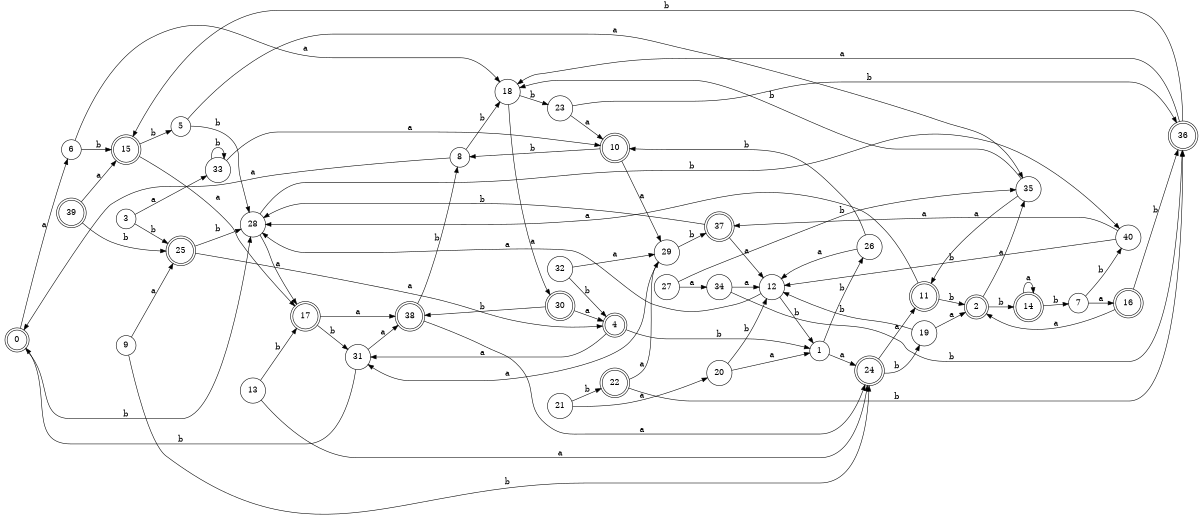 digraph n33_8 {
__start0 [label="" shape="none"];

rankdir=LR;
size="8,5";

s0 [style="rounded,filled", color="black", fillcolor="white" shape="doublecircle", label="0"];
s1 [style="filled", color="black", fillcolor="white" shape="circle", label="1"];
s2 [style="rounded,filled", color="black", fillcolor="white" shape="doublecircle", label="2"];
s3 [style="filled", color="black", fillcolor="white" shape="circle", label="3"];
s4 [style="rounded,filled", color="black", fillcolor="white" shape="doublecircle", label="4"];
s5 [style="filled", color="black", fillcolor="white" shape="circle", label="5"];
s6 [style="filled", color="black", fillcolor="white" shape="circle", label="6"];
s7 [style="filled", color="black", fillcolor="white" shape="circle", label="7"];
s8 [style="filled", color="black", fillcolor="white" shape="circle", label="8"];
s9 [style="filled", color="black", fillcolor="white" shape="circle", label="9"];
s10 [style="rounded,filled", color="black", fillcolor="white" shape="doublecircle", label="10"];
s11 [style="rounded,filled", color="black", fillcolor="white" shape="doublecircle", label="11"];
s12 [style="filled", color="black", fillcolor="white" shape="circle", label="12"];
s13 [style="filled", color="black", fillcolor="white" shape="circle", label="13"];
s14 [style="rounded,filled", color="black", fillcolor="white" shape="doublecircle", label="14"];
s15 [style="rounded,filled", color="black", fillcolor="white" shape="doublecircle", label="15"];
s16 [style="rounded,filled", color="black", fillcolor="white" shape="doublecircle", label="16"];
s17 [style="rounded,filled", color="black", fillcolor="white" shape="doublecircle", label="17"];
s18 [style="filled", color="black", fillcolor="white" shape="circle", label="18"];
s19 [style="filled", color="black", fillcolor="white" shape="circle", label="19"];
s20 [style="filled", color="black", fillcolor="white" shape="circle", label="20"];
s21 [style="filled", color="black", fillcolor="white" shape="circle", label="21"];
s22 [style="rounded,filled", color="black", fillcolor="white" shape="doublecircle", label="22"];
s23 [style="filled", color="black", fillcolor="white" shape="circle", label="23"];
s24 [style="rounded,filled", color="black", fillcolor="white" shape="doublecircle", label="24"];
s25 [style="rounded,filled", color="black", fillcolor="white" shape="doublecircle", label="25"];
s26 [style="filled", color="black", fillcolor="white" shape="circle", label="26"];
s27 [style="filled", color="black", fillcolor="white" shape="circle", label="27"];
s28 [style="filled", color="black", fillcolor="white" shape="circle", label="28"];
s29 [style="filled", color="black", fillcolor="white" shape="circle", label="29"];
s30 [style="rounded,filled", color="black", fillcolor="white" shape="doublecircle", label="30"];
s31 [style="filled", color="black", fillcolor="white" shape="circle", label="31"];
s32 [style="filled", color="black", fillcolor="white" shape="circle", label="32"];
s33 [style="filled", color="black", fillcolor="white" shape="circle", label="33"];
s34 [style="filled", color="black", fillcolor="white" shape="circle", label="34"];
s35 [style="filled", color="black", fillcolor="white" shape="circle", label="35"];
s36 [style="rounded,filled", color="black", fillcolor="white" shape="doublecircle", label="36"];
s37 [style="rounded,filled", color="black", fillcolor="white" shape="doublecircle", label="37"];
s38 [style="rounded,filled", color="black", fillcolor="white" shape="doublecircle", label="38"];
s39 [style="rounded,filled", color="black", fillcolor="white" shape="doublecircle", label="39"];
s40 [style="filled", color="black", fillcolor="white" shape="circle", label="40"];
s0 -> s6 [label="a"];
s0 -> s28 [label="b"];
s1 -> s24 [label="a"];
s1 -> s26 [label="b"];
s2 -> s35 [label="a"];
s2 -> s14 [label="b"];
s3 -> s33 [label="a"];
s3 -> s25 [label="b"];
s4 -> s31 [label="a"];
s4 -> s1 [label="b"];
s5 -> s35 [label="a"];
s5 -> s28 [label="b"];
s6 -> s18 [label="a"];
s6 -> s15 [label="b"];
s7 -> s16 [label="a"];
s7 -> s40 [label="b"];
s8 -> s0 [label="a"];
s8 -> s18 [label="b"];
s9 -> s25 [label="a"];
s9 -> s24 [label="b"];
s10 -> s29 [label="a"];
s10 -> s8 [label="b"];
s11 -> s28 [label="a"];
s11 -> s2 [label="b"];
s12 -> s28 [label="a"];
s12 -> s1 [label="b"];
s13 -> s24 [label="a"];
s13 -> s17 [label="b"];
s14 -> s14 [label="a"];
s14 -> s7 [label="b"];
s15 -> s17 [label="a"];
s15 -> s5 [label="b"];
s16 -> s2 [label="a"];
s16 -> s36 [label="b"];
s17 -> s38 [label="a"];
s17 -> s31 [label="b"];
s18 -> s30 [label="a"];
s18 -> s23 [label="b"];
s19 -> s2 [label="a"];
s19 -> s12 [label="b"];
s20 -> s1 [label="a"];
s20 -> s12 [label="b"];
s21 -> s20 [label="a"];
s21 -> s22 [label="b"];
s22 -> s29 [label="a"];
s22 -> s36 [label="b"];
s23 -> s10 [label="a"];
s23 -> s36 [label="b"];
s24 -> s11 [label="a"];
s24 -> s19 [label="b"];
s25 -> s4 [label="a"];
s25 -> s28 [label="b"];
s26 -> s12 [label="a"];
s26 -> s10 [label="b"];
s27 -> s34 [label="a"];
s27 -> s35 [label="b"];
s28 -> s17 [label="a"];
s28 -> s40 [label="b"];
s29 -> s31 [label="a"];
s29 -> s37 [label="b"];
s30 -> s4 [label="a"];
s30 -> s38 [label="b"];
s31 -> s38 [label="a"];
s31 -> s0 [label="b"];
s32 -> s29 [label="a"];
s32 -> s4 [label="b"];
s33 -> s10 [label="a"];
s33 -> s33 [label="b"];
s34 -> s12 [label="a"];
s34 -> s36 [label="b"];
s35 -> s11 [label="a"];
s35 -> s18 [label="b"];
s36 -> s18 [label="a"];
s36 -> s15 [label="b"];
s37 -> s12 [label="a"];
s37 -> s28 [label="b"];
s38 -> s24 [label="a"];
s38 -> s8 [label="b"];
s39 -> s15 [label="a"];
s39 -> s25 [label="b"];
s40 -> s37 [label="a"];
s40 -> s12 [label="b"];

}